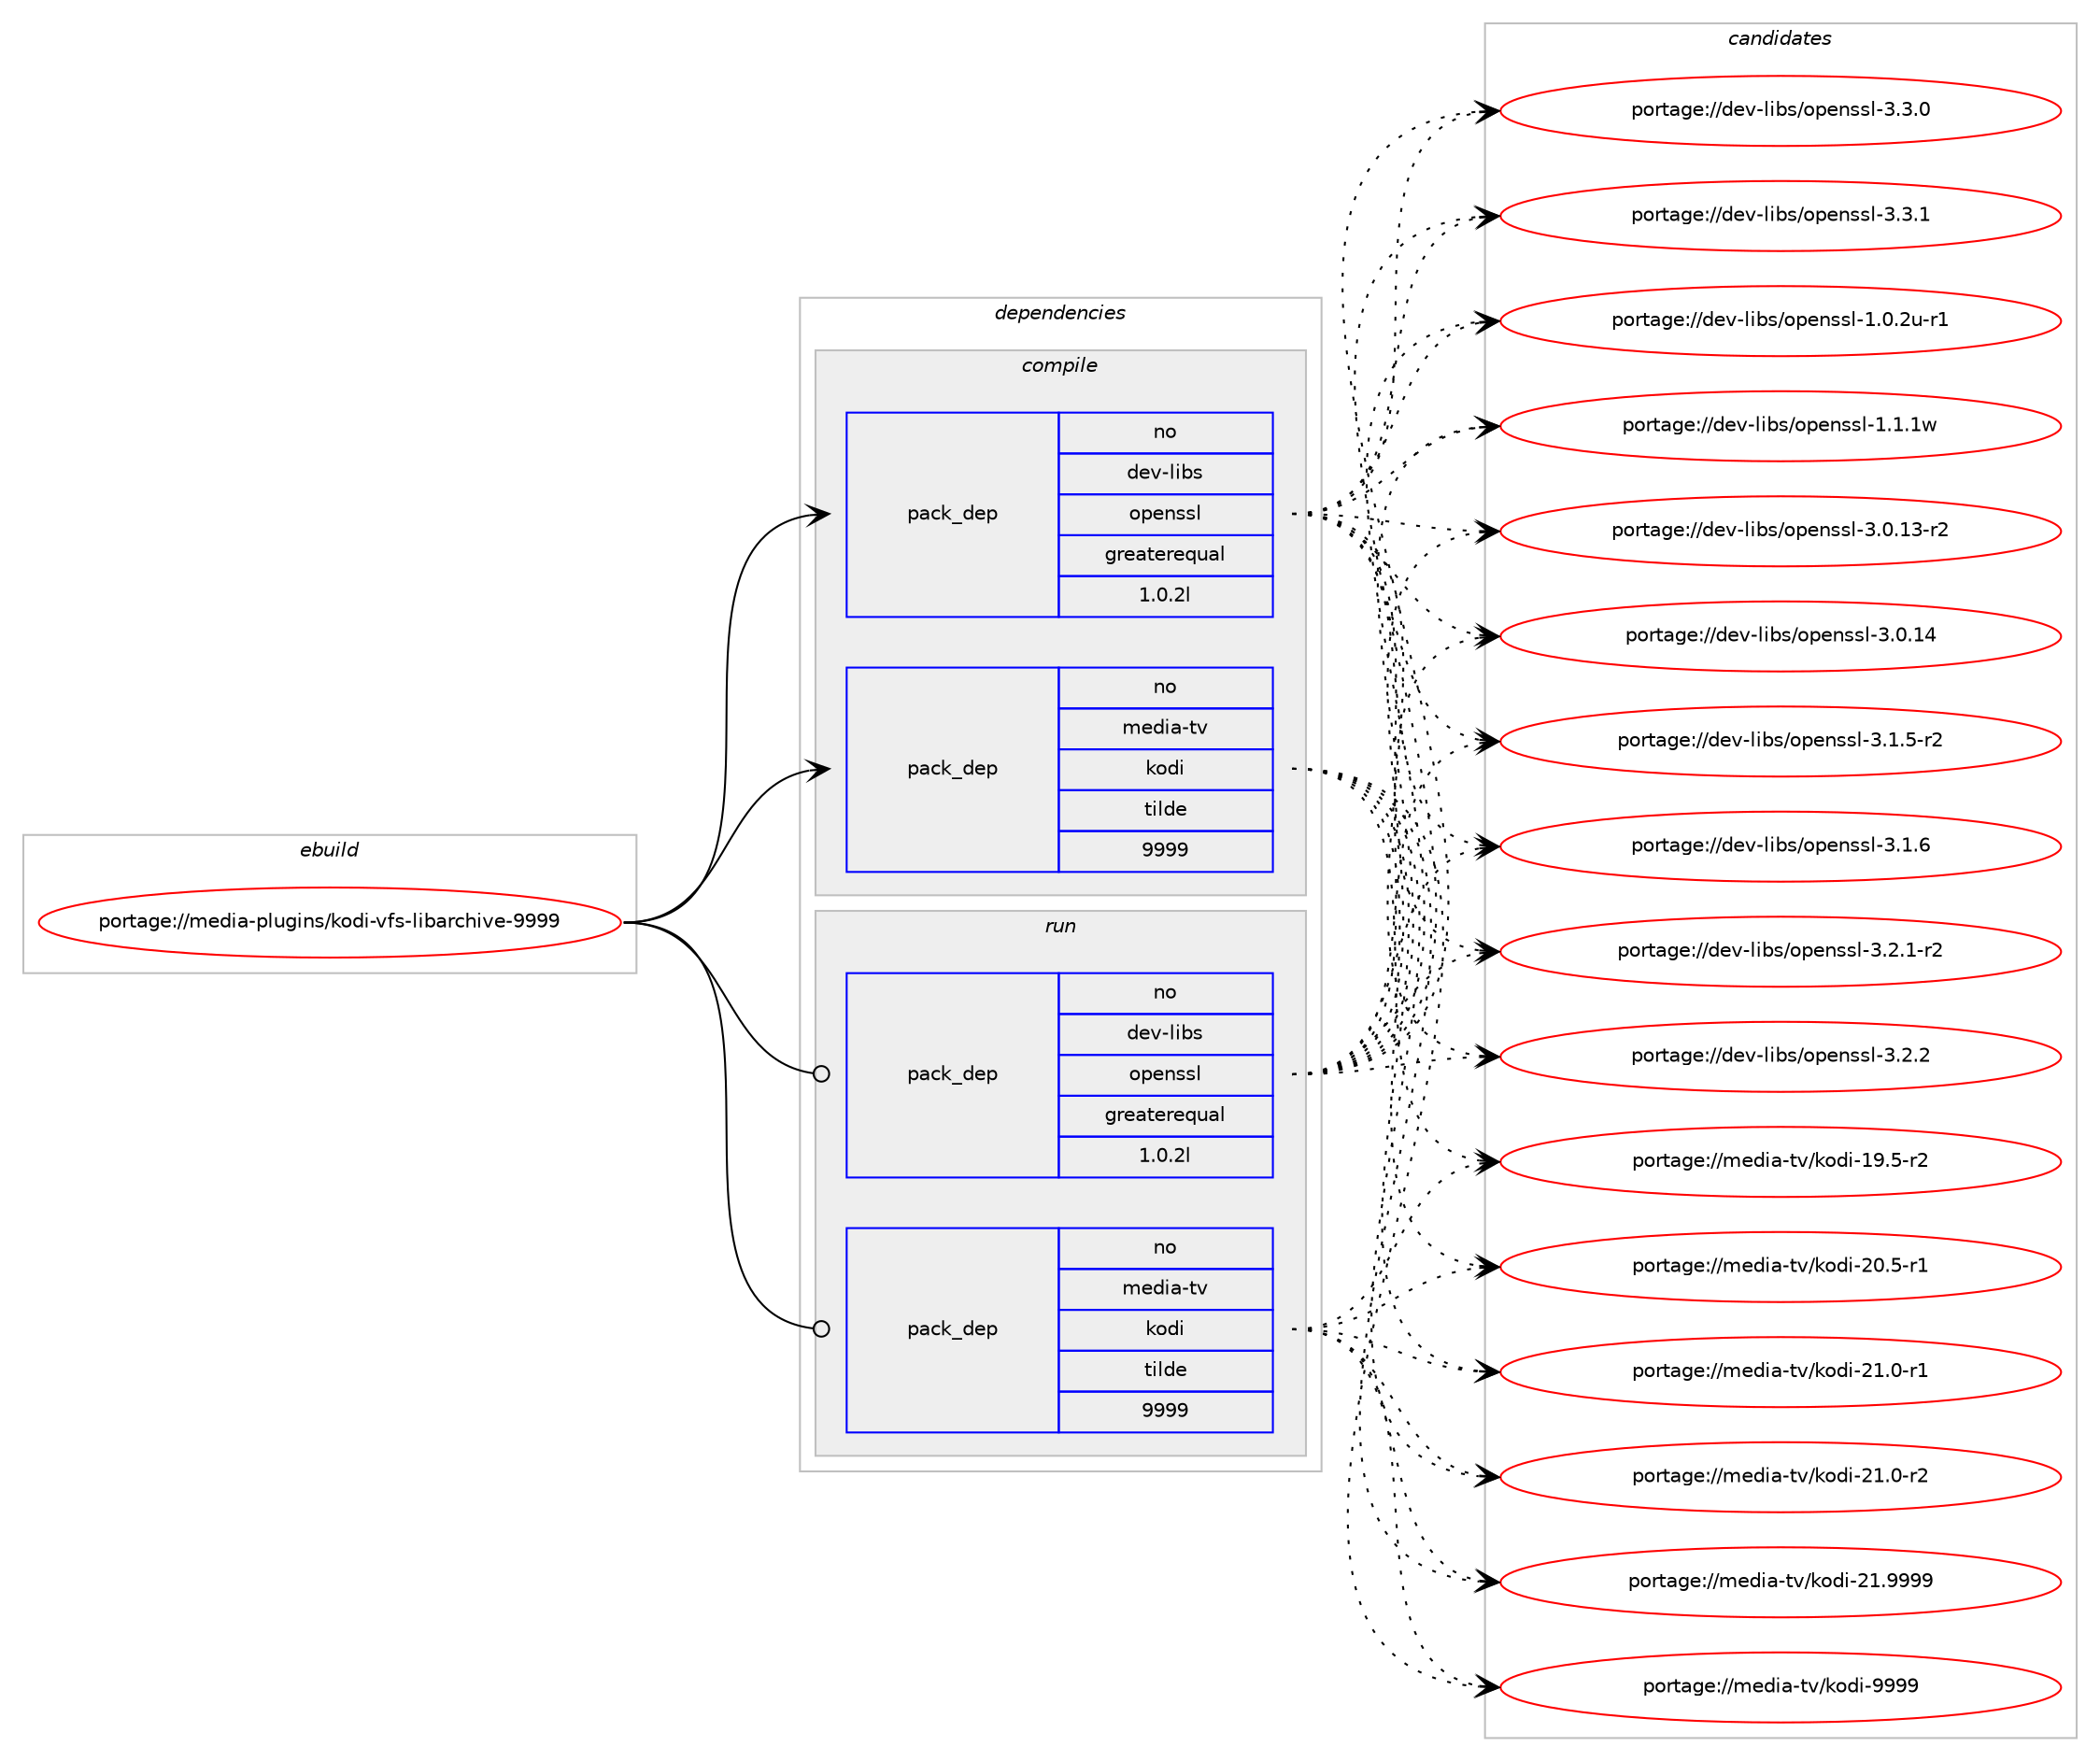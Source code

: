 digraph prolog {

# *************
# Graph options
# *************

newrank=true;
concentrate=true;
compound=true;
graph [rankdir=LR,fontname=Helvetica,fontsize=10,ranksep=1.5];#, ranksep=2.5, nodesep=0.2];
edge  [arrowhead=vee];
node  [fontname=Helvetica,fontsize=10];

# **********
# The ebuild
# **********

subgraph cluster_leftcol {
color=gray;
rank=same;
label=<<i>ebuild</i>>;
id [label="portage://media-plugins/kodi-vfs-libarchive-9999", color=red, width=4, href="../media-plugins/kodi-vfs-libarchive-9999.svg"];
}

# ****************
# The dependencies
# ****************

subgraph cluster_midcol {
color=gray;
label=<<i>dependencies</i>>;
subgraph cluster_compile {
fillcolor="#eeeeee";
style=filled;
label=<<i>compile</i>>;
# *** BEGIN UNKNOWN DEPENDENCY TYPE (TODO) ***
# id -> package_dependency(portage://media-plugins/kodi-vfs-libarchive-9999,install,no,app-arch,bzip2,none,[,,],[],[])
# *** END UNKNOWN DEPENDENCY TYPE (TODO) ***

# *** BEGIN UNKNOWN DEPENDENCY TYPE (TODO) ***
# id -> package_dependency(portage://media-plugins/kodi-vfs-libarchive-9999,install,no,app-arch,libarchive,none,[,,],[],[use(enable(bzip2),none),use(enable(lz4),none),use(enable(lzma),none),use(enable(lzo),none),use(enable(zlib),positive)])
# *** END UNKNOWN DEPENDENCY TYPE (TODO) ***

# *** BEGIN UNKNOWN DEPENDENCY TYPE (TODO) ***
# id -> package_dependency(portage://media-plugins/kodi-vfs-libarchive-9999,install,no,app-arch,lz4,none,[,,],[],[])
# *** END UNKNOWN DEPENDENCY TYPE (TODO) ***

# *** BEGIN UNKNOWN DEPENDENCY TYPE (TODO) ***
# id -> package_dependency(portage://media-plugins/kodi-vfs-libarchive-9999,install,no,app-arch,lzma,none,[,,],[],[])
# *** END UNKNOWN DEPENDENCY TYPE (TODO) ***

# *** BEGIN UNKNOWN DEPENDENCY TYPE (TODO) ***
# id -> package_dependency(portage://media-plugins/kodi-vfs-libarchive-9999,install,no,dev-libs,lzo,none,[,,],[slot(2)],[])
# *** END UNKNOWN DEPENDENCY TYPE (TODO) ***

subgraph pack81972 {
dependency160962 [label=<<TABLE BORDER="0" CELLBORDER="1" CELLSPACING="0" CELLPADDING="4" WIDTH="220"><TR><TD ROWSPAN="6" CELLPADDING="30">pack_dep</TD></TR><TR><TD WIDTH="110">no</TD></TR><TR><TD>dev-libs</TD></TR><TR><TD>openssl</TD></TR><TR><TD>greaterequal</TD></TR><TR><TD>1.0.2l</TD></TR></TABLE>>, shape=none, color=blue];
}
id:e -> dependency160962:w [weight=20,style="solid",arrowhead="vee"];
subgraph pack81973 {
dependency160963 [label=<<TABLE BORDER="0" CELLBORDER="1" CELLSPACING="0" CELLPADDING="4" WIDTH="220"><TR><TD ROWSPAN="6" CELLPADDING="30">pack_dep</TD></TR><TR><TD WIDTH="110">no</TD></TR><TR><TD>media-tv</TD></TR><TR><TD>kodi</TD></TR><TR><TD>tilde</TD></TR><TR><TD>9999</TD></TR></TABLE>>, shape=none, color=blue];
}
id:e -> dependency160963:w [weight=20,style="solid",arrowhead="vee"];
# *** BEGIN UNKNOWN DEPENDENCY TYPE (TODO) ***
# id -> package_dependency(portage://media-plugins/kodi-vfs-libarchive-9999,install,no,sys-libs,zlib,none,[,,],[],[])
# *** END UNKNOWN DEPENDENCY TYPE (TODO) ***

}
subgraph cluster_compileandrun {
fillcolor="#eeeeee";
style=filled;
label=<<i>compile and run</i>>;
}
subgraph cluster_run {
fillcolor="#eeeeee";
style=filled;
label=<<i>run</i>>;
# *** BEGIN UNKNOWN DEPENDENCY TYPE (TODO) ***
# id -> package_dependency(portage://media-plugins/kodi-vfs-libarchive-9999,run,no,app-arch,bzip2,none,[,,],[],[])
# *** END UNKNOWN DEPENDENCY TYPE (TODO) ***

# *** BEGIN UNKNOWN DEPENDENCY TYPE (TODO) ***
# id -> package_dependency(portage://media-plugins/kodi-vfs-libarchive-9999,run,no,app-arch,libarchive,none,[,,],[],[use(enable(bzip2),none),use(enable(lz4),none),use(enable(lzma),none),use(enable(lzo),none),use(enable(zlib),positive)])
# *** END UNKNOWN DEPENDENCY TYPE (TODO) ***

# *** BEGIN UNKNOWN DEPENDENCY TYPE (TODO) ***
# id -> package_dependency(portage://media-plugins/kodi-vfs-libarchive-9999,run,no,app-arch,lz4,none,[,,],[],[])
# *** END UNKNOWN DEPENDENCY TYPE (TODO) ***

# *** BEGIN UNKNOWN DEPENDENCY TYPE (TODO) ***
# id -> package_dependency(portage://media-plugins/kodi-vfs-libarchive-9999,run,no,app-arch,lzma,none,[,,],[],[])
# *** END UNKNOWN DEPENDENCY TYPE (TODO) ***

# *** BEGIN UNKNOWN DEPENDENCY TYPE (TODO) ***
# id -> package_dependency(portage://media-plugins/kodi-vfs-libarchive-9999,run,no,dev-libs,lzo,none,[,,],[slot(2)],[])
# *** END UNKNOWN DEPENDENCY TYPE (TODO) ***

subgraph pack81974 {
dependency160964 [label=<<TABLE BORDER="0" CELLBORDER="1" CELLSPACING="0" CELLPADDING="4" WIDTH="220"><TR><TD ROWSPAN="6" CELLPADDING="30">pack_dep</TD></TR><TR><TD WIDTH="110">no</TD></TR><TR><TD>dev-libs</TD></TR><TR><TD>openssl</TD></TR><TR><TD>greaterequal</TD></TR><TR><TD>1.0.2l</TD></TR></TABLE>>, shape=none, color=blue];
}
id:e -> dependency160964:w [weight=20,style="solid",arrowhead="odot"];
subgraph pack81975 {
dependency160965 [label=<<TABLE BORDER="0" CELLBORDER="1" CELLSPACING="0" CELLPADDING="4" WIDTH="220"><TR><TD ROWSPAN="6" CELLPADDING="30">pack_dep</TD></TR><TR><TD WIDTH="110">no</TD></TR><TR><TD>media-tv</TD></TR><TR><TD>kodi</TD></TR><TR><TD>tilde</TD></TR><TR><TD>9999</TD></TR></TABLE>>, shape=none, color=blue];
}
id:e -> dependency160965:w [weight=20,style="solid",arrowhead="odot"];
# *** BEGIN UNKNOWN DEPENDENCY TYPE (TODO) ***
# id -> package_dependency(portage://media-plugins/kodi-vfs-libarchive-9999,run,no,sys-libs,zlib,none,[,,],[],[])
# *** END UNKNOWN DEPENDENCY TYPE (TODO) ***

}
}

# **************
# The candidates
# **************

subgraph cluster_choices {
rank=same;
color=gray;
label=<<i>candidates</i>>;

subgraph choice81972 {
color=black;
nodesep=1;
choice1001011184510810598115471111121011101151151084549464846501174511449 [label="portage://dev-libs/openssl-1.0.2u-r1", color=red, width=4,href="../dev-libs/openssl-1.0.2u-r1.svg"];
choice100101118451081059811547111112101110115115108454946494649119 [label="portage://dev-libs/openssl-1.1.1w", color=red, width=4,href="../dev-libs/openssl-1.1.1w.svg"];
choice100101118451081059811547111112101110115115108455146484649514511450 [label="portage://dev-libs/openssl-3.0.13-r2", color=red, width=4,href="../dev-libs/openssl-3.0.13-r2.svg"];
choice10010111845108105981154711111210111011511510845514648464952 [label="portage://dev-libs/openssl-3.0.14", color=red, width=4,href="../dev-libs/openssl-3.0.14.svg"];
choice1001011184510810598115471111121011101151151084551464946534511450 [label="portage://dev-libs/openssl-3.1.5-r2", color=red, width=4,href="../dev-libs/openssl-3.1.5-r2.svg"];
choice100101118451081059811547111112101110115115108455146494654 [label="portage://dev-libs/openssl-3.1.6", color=red, width=4,href="../dev-libs/openssl-3.1.6.svg"];
choice1001011184510810598115471111121011101151151084551465046494511450 [label="portage://dev-libs/openssl-3.2.1-r2", color=red, width=4,href="../dev-libs/openssl-3.2.1-r2.svg"];
choice100101118451081059811547111112101110115115108455146504650 [label="portage://dev-libs/openssl-3.2.2", color=red, width=4,href="../dev-libs/openssl-3.2.2.svg"];
choice100101118451081059811547111112101110115115108455146514648 [label="portage://dev-libs/openssl-3.3.0", color=red, width=4,href="../dev-libs/openssl-3.3.0.svg"];
choice100101118451081059811547111112101110115115108455146514649 [label="portage://dev-libs/openssl-3.3.1", color=red, width=4,href="../dev-libs/openssl-3.3.1.svg"];
dependency160962:e -> choice1001011184510810598115471111121011101151151084549464846501174511449:w [style=dotted,weight="100"];
dependency160962:e -> choice100101118451081059811547111112101110115115108454946494649119:w [style=dotted,weight="100"];
dependency160962:e -> choice100101118451081059811547111112101110115115108455146484649514511450:w [style=dotted,weight="100"];
dependency160962:e -> choice10010111845108105981154711111210111011511510845514648464952:w [style=dotted,weight="100"];
dependency160962:e -> choice1001011184510810598115471111121011101151151084551464946534511450:w [style=dotted,weight="100"];
dependency160962:e -> choice100101118451081059811547111112101110115115108455146494654:w [style=dotted,weight="100"];
dependency160962:e -> choice1001011184510810598115471111121011101151151084551465046494511450:w [style=dotted,weight="100"];
dependency160962:e -> choice100101118451081059811547111112101110115115108455146504650:w [style=dotted,weight="100"];
dependency160962:e -> choice100101118451081059811547111112101110115115108455146514648:w [style=dotted,weight="100"];
dependency160962:e -> choice100101118451081059811547111112101110115115108455146514649:w [style=dotted,weight="100"];
}
subgraph choice81973 {
color=black;
nodesep=1;
choice10910110010597451161184710711110010545495746534511450 [label="portage://media-tv/kodi-19.5-r2", color=red, width=4,href="../media-tv/kodi-19.5-r2.svg"];
choice10910110010597451161184710711110010545504846534511449 [label="portage://media-tv/kodi-20.5-r1", color=red, width=4,href="../media-tv/kodi-20.5-r1.svg"];
choice10910110010597451161184710711110010545504946484511449 [label="portage://media-tv/kodi-21.0-r1", color=red, width=4,href="../media-tv/kodi-21.0-r1.svg"];
choice10910110010597451161184710711110010545504946484511450 [label="portage://media-tv/kodi-21.0-r2", color=red, width=4,href="../media-tv/kodi-21.0-r2.svg"];
choice1091011001059745116118471071111001054550494657575757 [label="portage://media-tv/kodi-21.9999", color=red, width=4,href="../media-tv/kodi-21.9999.svg"];
choice1091011001059745116118471071111001054557575757 [label="portage://media-tv/kodi-9999", color=red, width=4,href="../media-tv/kodi-9999.svg"];
dependency160963:e -> choice10910110010597451161184710711110010545495746534511450:w [style=dotted,weight="100"];
dependency160963:e -> choice10910110010597451161184710711110010545504846534511449:w [style=dotted,weight="100"];
dependency160963:e -> choice10910110010597451161184710711110010545504946484511449:w [style=dotted,weight="100"];
dependency160963:e -> choice10910110010597451161184710711110010545504946484511450:w [style=dotted,weight="100"];
dependency160963:e -> choice1091011001059745116118471071111001054550494657575757:w [style=dotted,weight="100"];
dependency160963:e -> choice1091011001059745116118471071111001054557575757:w [style=dotted,weight="100"];
}
subgraph choice81974 {
color=black;
nodesep=1;
choice1001011184510810598115471111121011101151151084549464846501174511449 [label="portage://dev-libs/openssl-1.0.2u-r1", color=red, width=4,href="../dev-libs/openssl-1.0.2u-r1.svg"];
choice100101118451081059811547111112101110115115108454946494649119 [label="portage://dev-libs/openssl-1.1.1w", color=red, width=4,href="../dev-libs/openssl-1.1.1w.svg"];
choice100101118451081059811547111112101110115115108455146484649514511450 [label="portage://dev-libs/openssl-3.0.13-r2", color=red, width=4,href="../dev-libs/openssl-3.0.13-r2.svg"];
choice10010111845108105981154711111210111011511510845514648464952 [label="portage://dev-libs/openssl-3.0.14", color=red, width=4,href="../dev-libs/openssl-3.0.14.svg"];
choice1001011184510810598115471111121011101151151084551464946534511450 [label="portage://dev-libs/openssl-3.1.5-r2", color=red, width=4,href="../dev-libs/openssl-3.1.5-r2.svg"];
choice100101118451081059811547111112101110115115108455146494654 [label="portage://dev-libs/openssl-3.1.6", color=red, width=4,href="../dev-libs/openssl-3.1.6.svg"];
choice1001011184510810598115471111121011101151151084551465046494511450 [label="portage://dev-libs/openssl-3.2.1-r2", color=red, width=4,href="../dev-libs/openssl-3.2.1-r2.svg"];
choice100101118451081059811547111112101110115115108455146504650 [label="portage://dev-libs/openssl-3.2.2", color=red, width=4,href="../dev-libs/openssl-3.2.2.svg"];
choice100101118451081059811547111112101110115115108455146514648 [label="portage://dev-libs/openssl-3.3.0", color=red, width=4,href="../dev-libs/openssl-3.3.0.svg"];
choice100101118451081059811547111112101110115115108455146514649 [label="portage://dev-libs/openssl-3.3.1", color=red, width=4,href="../dev-libs/openssl-3.3.1.svg"];
dependency160964:e -> choice1001011184510810598115471111121011101151151084549464846501174511449:w [style=dotted,weight="100"];
dependency160964:e -> choice100101118451081059811547111112101110115115108454946494649119:w [style=dotted,weight="100"];
dependency160964:e -> choice100101118451081059811547111112101110115115108455146484649514511450:w [style=dotted,weight="100"];
dependency160964:e -> choice10010111845108105981154711111210111011511510845514648464952:w [style=dotted,weight="100"];
dependency160964:e -> choice1001011184510810598115471111121011101151151084551464946534511450:w [style=dotted,weight="100"];
dependency160964:e -> choice100101118451081059811547111112101110115115108455146494654:w [style=dotted,weight="100"];
dependency160964:e -> choice1001011184510810598115471111121011101151151084551465046494511450:w [style=dotted,weight="100"];
dependency160964:e -> choice100101118451081059811547111112101110115115108455146504650:w [style=dotted,weight="100"];
dependency160964:e -> choice100101118451081059811547111112101110115115108455146514648:w [style=dotted,weight="100"];
dependency160964:e -> choice100101118451081059811547111112101110115115108455146514649:w [style=dotted,weight="100"];
}
subgraph choice81975 {
color=black;
nodesep=1;
choice10910110010597451161184710711110010545495746534511450 [label="portage://media-tv/kodi-19.5-r2", color=red, width=4,href="../media-tv/kodi-19.5-r2.svg"];
choice10910110010597451161184710711110010545504846534511449 [label="portage://media-tv/kodi-20.5-r1", color=red, width=4,href="../media-tv/kodi-20.5-r1.svg"];
choice10910110010597451161184710711110010545504946484511449 [label="portage://media-tv/kodi-21.0-r1", color=red, width=4,href="../media-tv/kodi-21.0-r1.svg"];
choice10910110010597451161184710711110010545504946484511450 [label="portage://media-tv/kodi-21.0-r2", color=red, width=4,href="../media-tv/kodi-21.0-r2.svg"];
choice1091011001059745116118471071111001054550494657575757 [label="portage://media-tv/kodi-21.9999", color=red, width=4,href="../media-tv/kodi-21.9999.svg"];
choice1091011001059745116118471071111001054557575757 [label="portage://media-tv/kodi-9999", color=red, width=4,href="../media-tv/kodi-9999.svg"];
dependency160965:e -> choice10910110010597451161184710711110010545495746534511450:w [style=dotted,weight="100"];
dependency160965:e -> choice10910110010597451161184710711110010545504846534511449:w [style=dotted,weight="100"];
dependency160965:e -> choice10910110010597451161184710711110010545504946484511449:w [style=dotted,weight="100"];
dependency160965:e -> choice10910110010597451161184710711110010545504946484511450:w [style=dotted,weight="100"];
dependency160965:e -> choice1091011001059745116118471071111001054550494657575757:w [style=dotted,weight="100"];
dependency160965:e -> choice1091011001059745116118471071111001054557575757:w [style=dotted,weight="100"];
}
}

}
